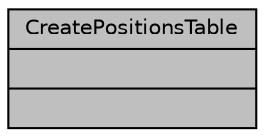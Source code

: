 digraph "CreatePositionsTable"
{
 // LATEX_PDF_SIZE
  bgcolor="transparent";
  edge [fontname="Helvetica",fontsize="10",labelfontname="Helvetica",labelfontsize="10"];
  node [fontname="Helvetica",fontsize="10",shape=record];
  Node1 [label="{CreatePositionsTable\n||}",height=0.2,width=0.4,color="black", fillcolor="grey75", style="filled", fontcolor="black",tooltip="Crear tabla de cargos."];
}
